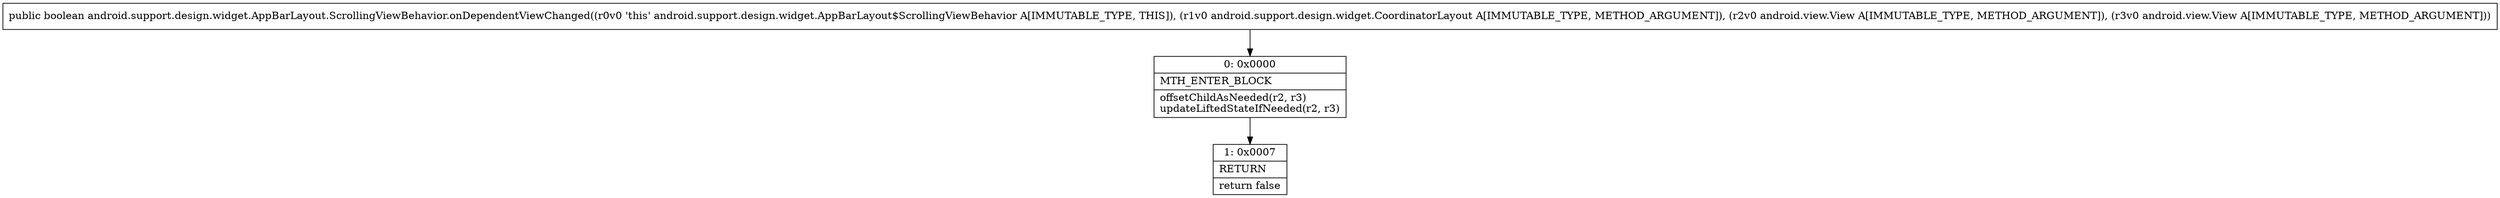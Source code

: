 digraph "CFG forandroid.support.design.widget.AppBarLayout.ScrollingViewBehavior.onDependentViewChanged(Landroid\/support\/design\/widget\/CoordinatorLayout;Landroid\/view\/View;Landroid\/view\/View;)Z" {
Node_0 [shape=record,label="{0\:\ 0x0000|MTH_ENTER_BLOCK\l|offsetChildAsNeeded(r2, r3)\lupdateLiftedStateIfNeeded(r2, r3)\l}"];
Node_1 [shape=record,label="{1\:\ 0x0007|RETURN\l|return false\l}"];
MethodNode[shape=record,label="{public boolean android.support.design.widget.AppBarLayout.ScrollingViewBehavior.onDependentViewChanged((r0v0 'this' android.support.design.widget.AppBarLayout$ScrollingViewBehavior A[IMMUTABLE_TYPE, THIS]), (r1v0 android.support.design.widget.CoordinatorLayout A[IMMUTABLE_TYPE, METHOD_ARGUMENT]), (r2v0 android.view.View A[IMMUTABLE_TYPE, METHOD_ARGUMENT]), (r3v0 android.view.View A[IMMUTABLE_TYPE, METHOD_ARGUMENT])) }"];
MethodNode -> Node_0;
Node_0 -> Node_1;
}

